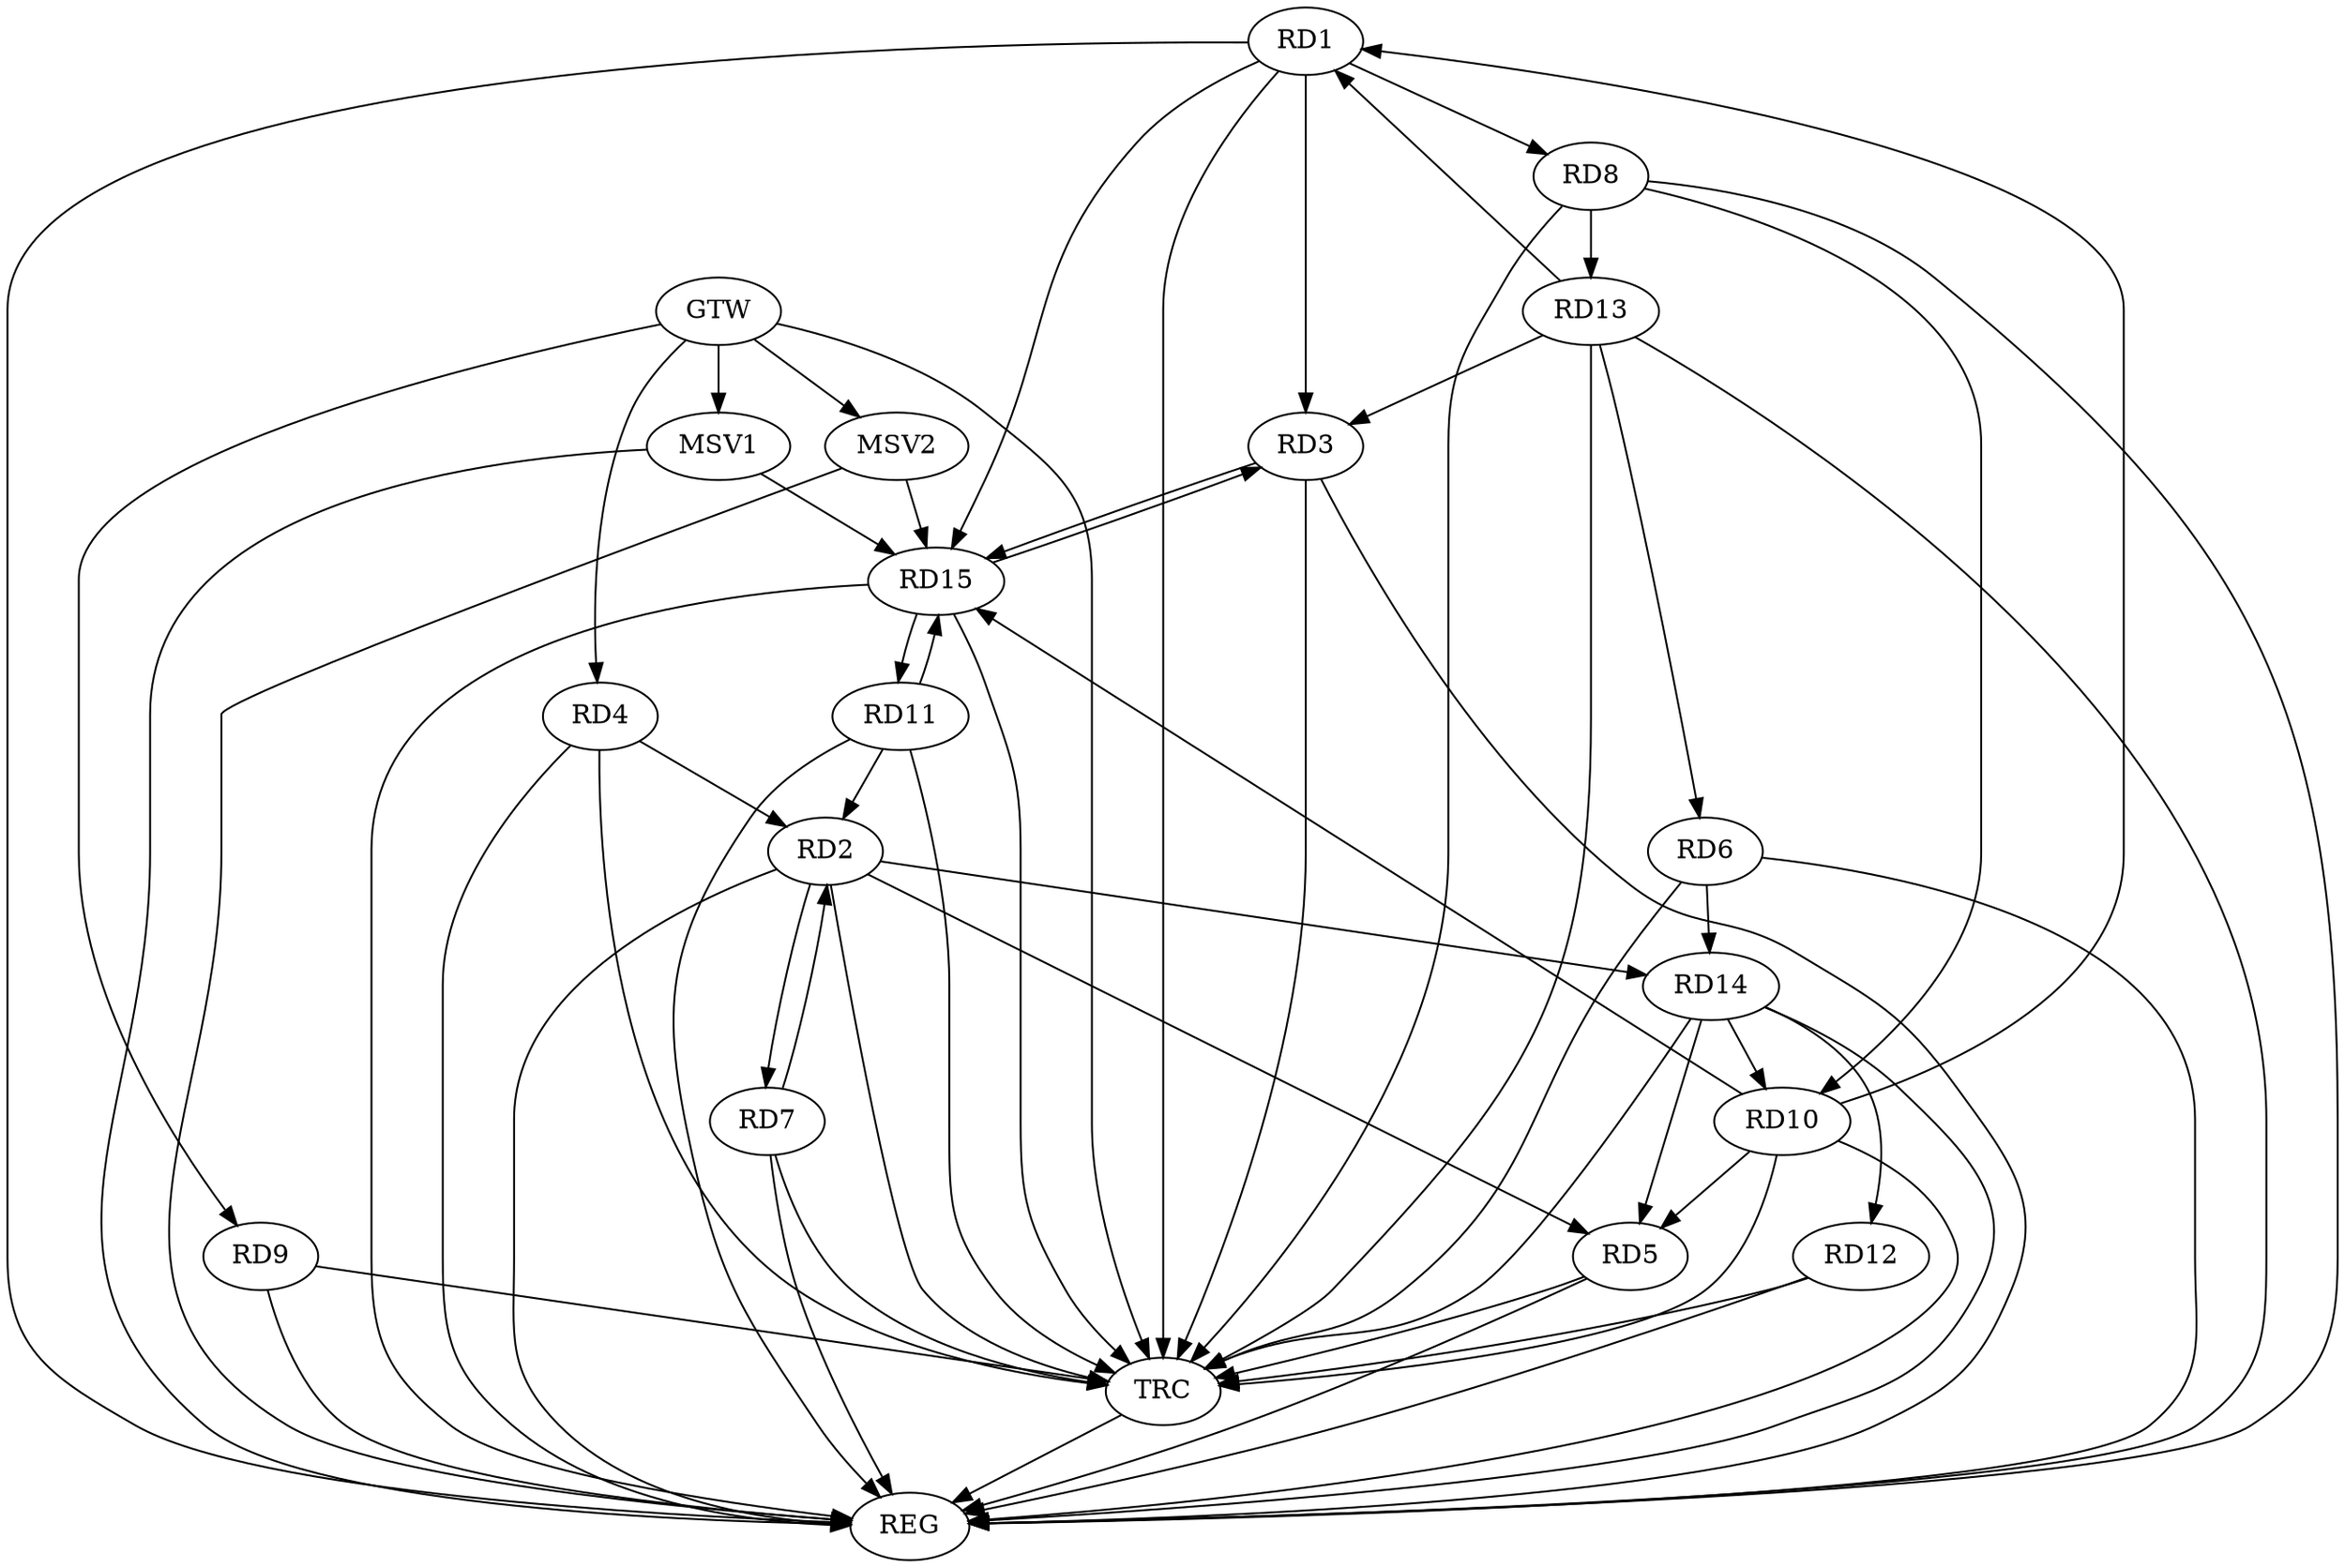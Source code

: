 strict digraph G {
  RD1 [ label="RD1" ];
  RD2 [ label="RD2" ];
  RD3 [ label="RD3" ];
  RD4 [ label="RD4" ];
  RD5 [ label="RD5" ];
  RD6 [ label="RD6" ];
  RD7 [ label="RD7" ];
  RD8 [ label="RD8" ];
  RD9 [ label="RD9" ];
  RD10 [ label="RD10" ];
  RD11 [ label="RD11" ];
  RD12 [ label="RD12" ];
  RD13 [ label="RD13" ];
  RD14 [ label="RD14" ];
  RD15 [ label="RD15" ];
  GTW [ label="GTW" ];
  REG [ label="REG" ];
  TRC [ label="TRC" ];
  MSV1 [ label="MSV1" ];
  MSV2 [ label="MSV2" ];
  RD1 -> RD3;
  RD1 -> RD8;
  RD10 -> RD1;
  RD13 -> RD1;
  RD1 -> RD15;
  RD4 -> RD2;
  RD2 -> RD5;
  RD2 -> RD7;
  RD7 -> RD2;
  RD11 -> RD2;
  RD2 -> RD14;
  RD13 -> RD3;
  RD3 -> RD15;
  RD15 -> RD3;
  RD10 -> RD5;
  RD14 -> RD5;
  RD13 -> RD6;
  RD6 -> RD14;
  RD8 -> RD10;
  RD8 -> RD13;
  RD14 -> RD10;
  RD10 -> RD15;
  RD11 -> RD15;
  RD15 -> RD11;
  RD14 -> RD12;
  GTW -> RD4;
  GTW -> RD9;
  RD1 -> REG;
  RD2 -> REG;
  RD3 -> REG;
  RD4 -> REG;
  RD5 -> REG;
  RD6 -> REG;
  RD7 -> REG;
  RD8 -> REG;
  RD9 -> REG;
  RD10 -> REG;
  RD11 -> REG;
  RD12 -> REG;
  RD13 -> REG;
  RD14 -> REG;
  RD15 -> REG;
  RD1 -> TRC;
  RD2 -> TRC;
  RD3 -> TRC;
  RD4 -> TRC;
  RD5 -> TRC;
  RD6 -> TRC;
  RD7 -> TRC;
  RD8 -> TRC;
  RD9 -> TRC;
  RD10 -> TRC;
  RD11 -> TRC;
  RD12 -> TRC;
  RD13 -> TRC;
  RD14 -> TRC;
  RD15 -> TRC;
  GTW -> TRC;
  TRC -> REG;
  MSV1 -> RD15;
  GTW -> MSV1;
  MSV1 -> REG;
  MSV2 -> RD15;
  GTW -> MSV2;
  MSV2 -> REG;
}
